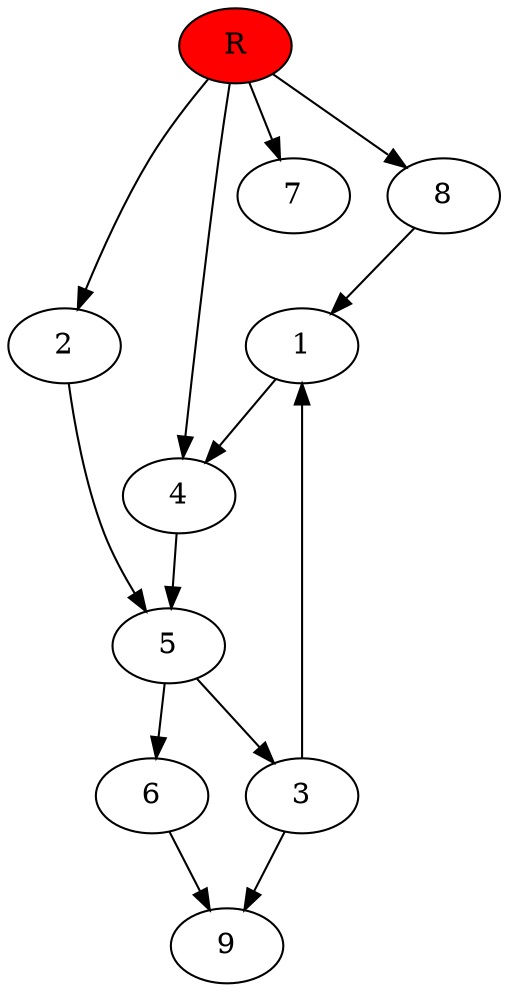 digraph prb34903 {
	1
	2
	3
	4
	5
	6
	7
	8
	R [fillcolor="#ff0000" style=filled]
	1 -> 4
	2 -> 5
	3 -> 1
	3 -> 9
	4 -> 5
	5 -> 3
	5 -> 6
	6 -> 9
	8 -> 1
	R -> 2
	R -> 4
	R -> 7
	R -> 8
}

